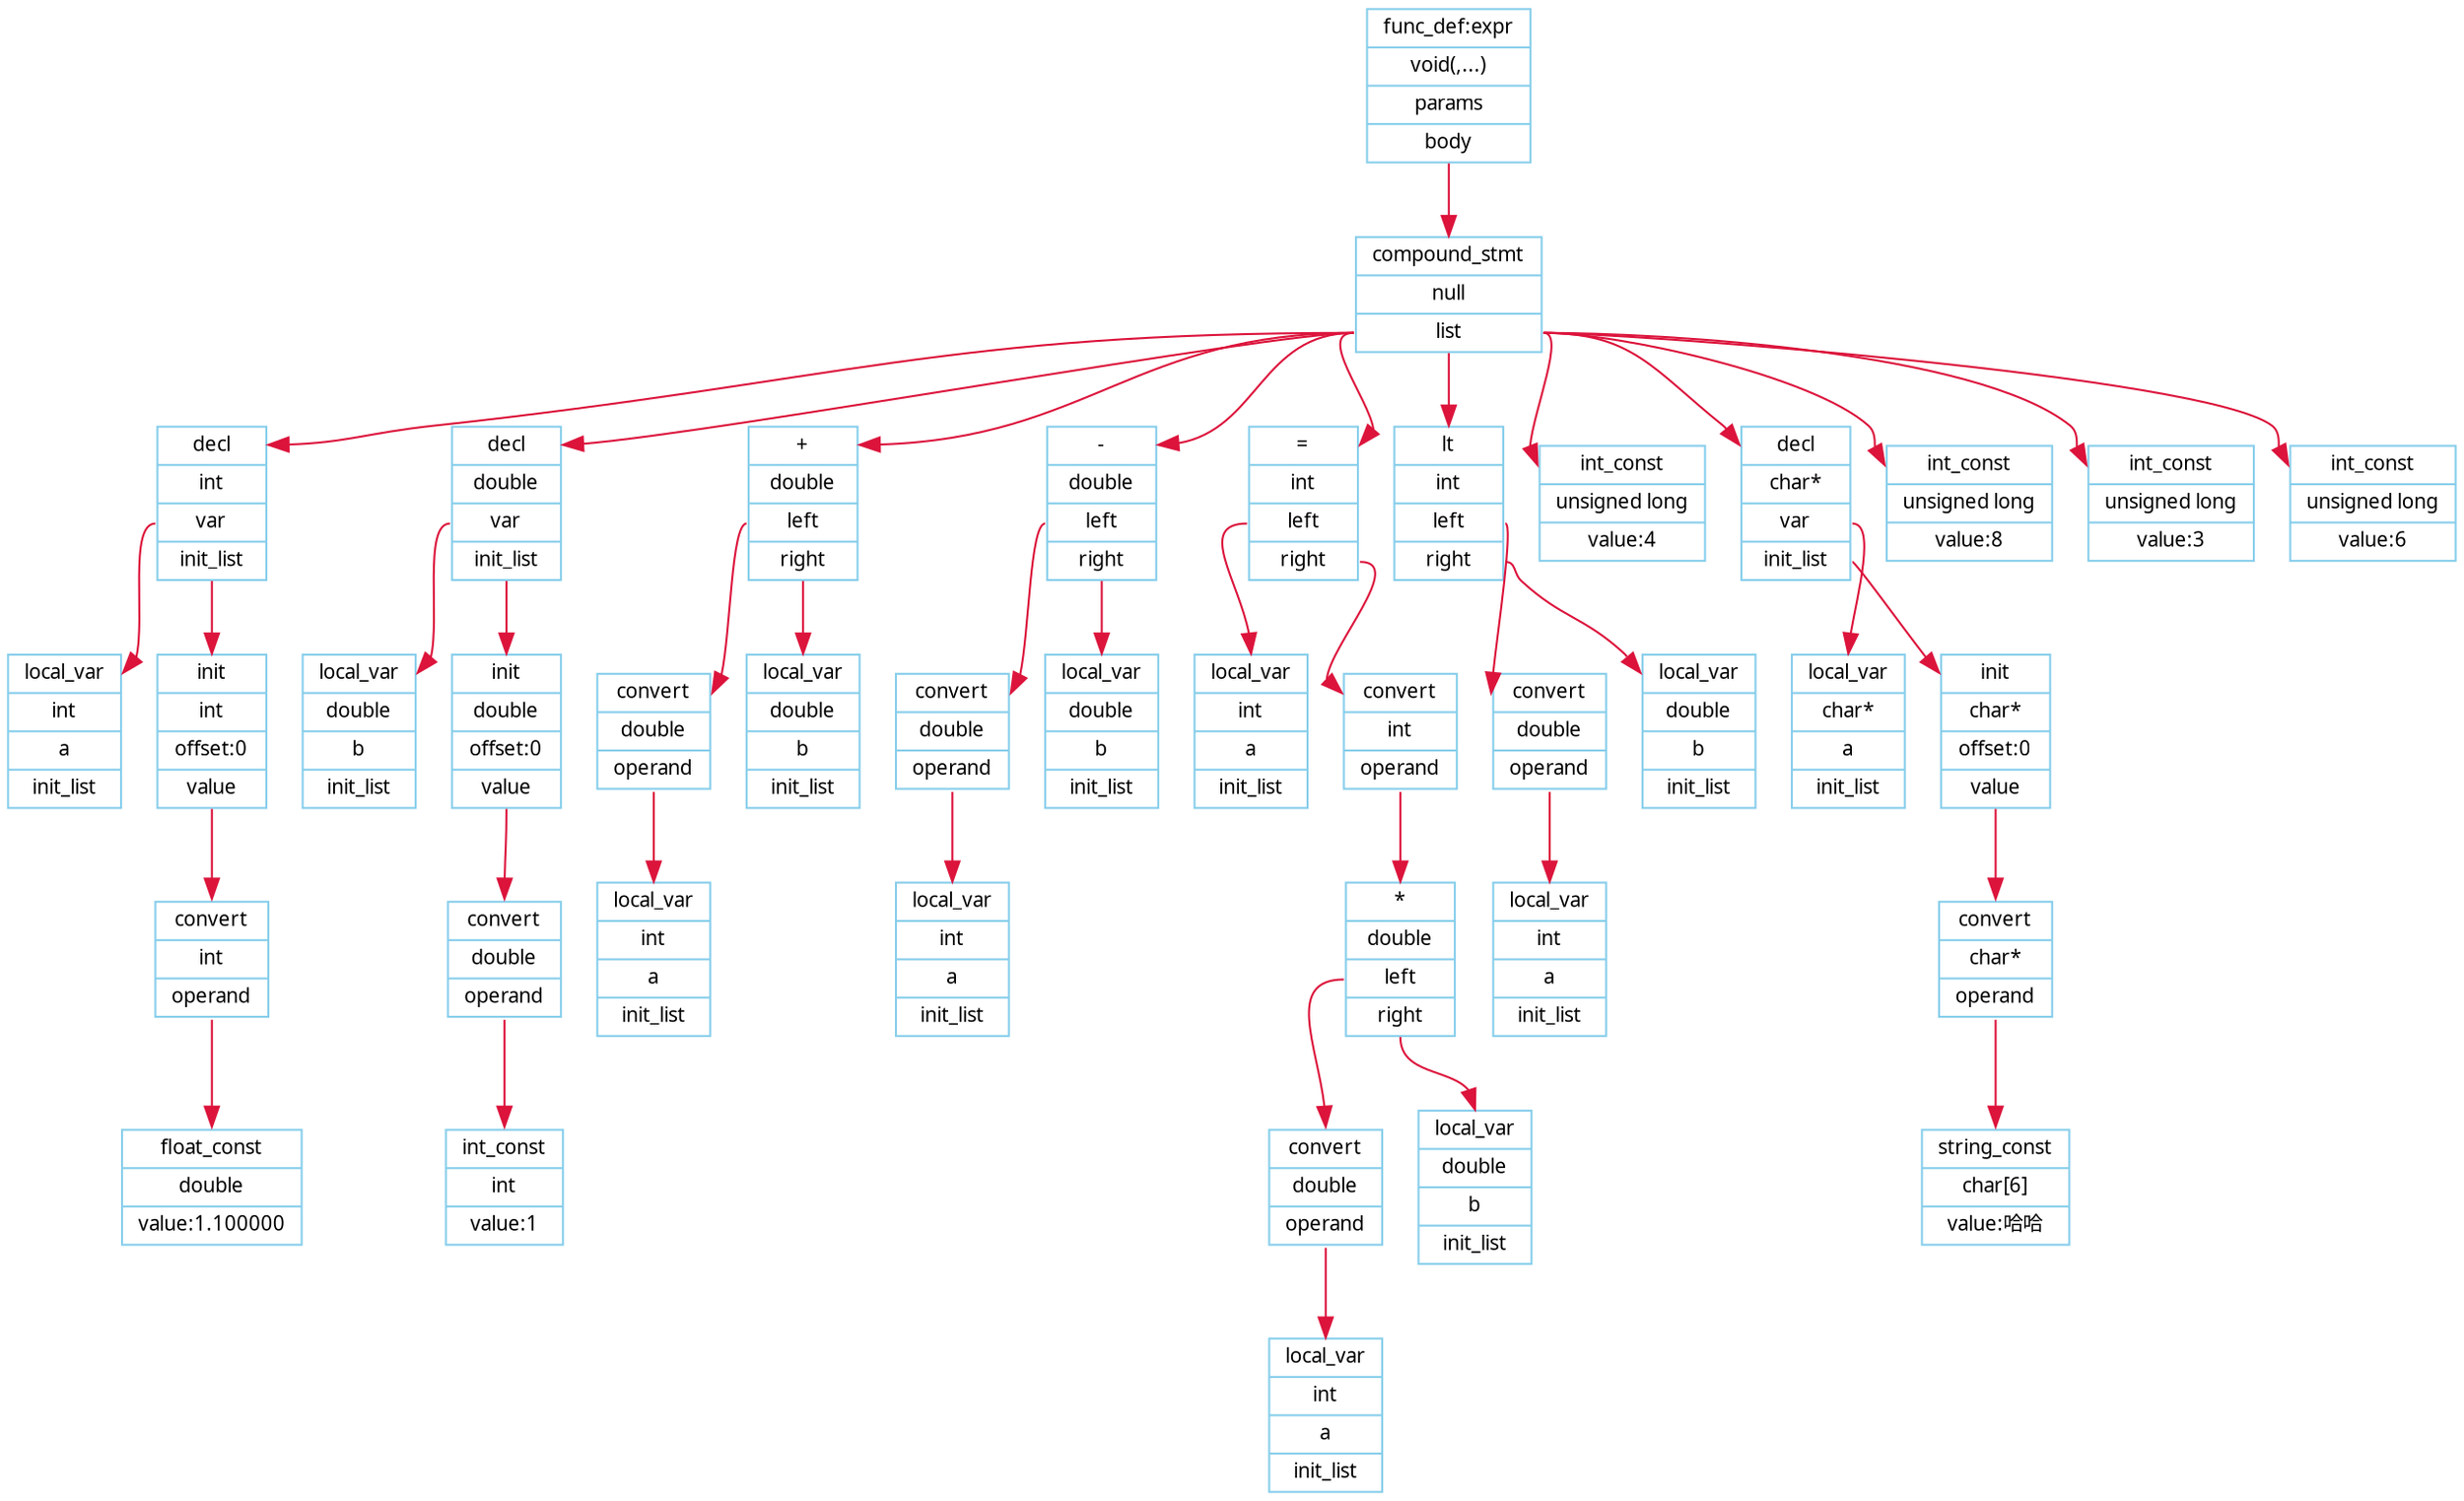 digraph G {
node [fontname = "Verdana", fontsize = 10, color="skyblue", shape="record"];
edge [fontname = "Verdana", fontsize = 10, color="crimson", style="solid"];
P0[label="{<head>func_def:expr|<type>void(,...)|<params>params|<body>body}"];
P1[label="{<head>compound_stmt|null|<list>list}"];
P2[label="{<head>decl|<type>int|<var>var|<init_list>init_list}"];
P3[label="{<head>local_var|<type>int|<name>a|<list>init_list}"];
P2:var -> P3:head
;P4[label="{<head>init|<type>int|offset:0|<value>value}"];
P5[label="{<head>convert|<type>int|<operand>operand}"];
P6[label="{<head>float_const|<type>double|value:1.100000}"];
P5:operand -> P6:head
;P4:value -> P5:head
;P2:init_list -> P4:head
;P1:list -> P2:head
;P7[label="{<head>decl|<type>double|<var>var|<init_list>init_list}"];
P8[label="{<head>local_var|<type>double|<name>b|<list>init_list}"];
P7:var -> P8:head
;P9[label="{<head>init|<type>double|offset:0|<value>value}"];
P10[label="{<head>convert|<type>double|<operand>operand}"];
P11[label="{<head>int_const|<type>int|value:1}"];
P10:operand -> P11:head
;P9:value -> P10:head
;P7:init_list -> P9:head
;P1:list -> P7:head
;P12[label="{<head>+|<type>double|<left_operand>left|<right_operand>right}"];
P13[label="{<head>convert|<type>double|<operand>operand}"];
P14[label="{<head>local_var|<type>int|<name>a|<list>init_list}"];
P13:operand -> P14:head
;P12:left_operand -> P13:head
;P15[label="{<head>local_var|<type>double|<name>b|<list>init_list}"];
P12:right_operand -> P15:head
;P1:list -> P12:head
;P16[label="{<head>-|<type>double|<left_operand>left|<right_operand>right}"];
P17[label="{<head>convert|<type>double|<operand>operand}"];
P18[label="{<head>local_var|<type>int|<name>a|<list>init_list}"];
P17:operand -> P18:head
;P16:left_operand -> P17:head
;P19[label="{<head>local_var|<type>double|<name>b|<list>init_list}"];
P16:right_operand -> P19:head
;P1:list -> P16:head
;P20[label="{<head>=|<type>int|<left_operand>left|<right_operand>right}"];
P21[label="{<head>local_var|<type>int|<name>a|<list>init_list}"];
P20:left_operand -> P21:head
;P22[label="{<head>convert|<type>int|<operand>operand}"];
P23[label="{<head>*|<type>double|<left_operand>left|<right_operand>right}"];
P24[label="{<head>convert|<type>double|<operand>operand}"];
P25[label="{<head>local_var|<type>int|<name>a|<list>init_list}"];
P24:operand -> P25:head
;P23:left_operand -> P24:head
;P26[label="{<head>local_var|<type>double|<name>b|<list>init_list}"];
P23:right_operand -> P26:head
;P22:operand -> P23:head
;P20:right_operand -> P22:head
;P1:list -> P20:head
;P27[label="{<head>lt|<type>int|<left_operand>left|<right_operand>right}"];
P28[label="{<head>convert|<type>double|<operand>operand}"];
P29[label="{<head>local_var|<type>int|<name>a|<list>init_list}"];
P28:operand -> P29:head
;P27:left_operand -> P28:head
;P30[label="{<head>local_var|<type>double|<name>b|<list>init_list}"];
P27:right_operand -> P30:head
;P1:list -> P27:head
;P31[label="{<head>int_const|<type>unsigned long|value:4}"];
P1:list -> P31:head
;P32[label="{<head>decl|<type>char*|<var>var|<init_list>init_list}"];
P33[label="{<head>local_var|<type>char*|<name>a|<list>init_list}"];
P32:var -> P33:head
;P34[label="{<head>init|<type>char*|offset:0|<value>value}"];
P35[label="{<head>convert|<type>char*|<operand>operand}"];
P36[label="{<head>string_const|<type>char[6]|value:哈哈}"];
P35:operand -> P36:head
;P34:value -> P35:head
;P32:init_list -> P34:head
;P1:list -> P32:head
;P37[label="{<head>int_const|<type>unsigned long|value:8}"];
P1:list -> P37:head
;P38[label="{<head>int_const|<type>unsigned long|value:3}"];
P1:list -> P38:head
;P39[label="{<head>int_const|<type>unsigned long|value:6}"];
P1:list -> P39:head
;P0:body -> P1:head
;}
